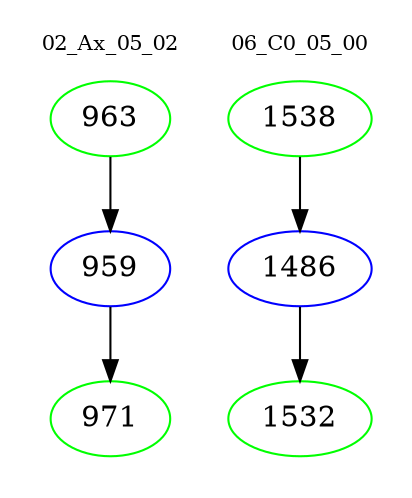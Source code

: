 digraph{
subgraph cluster_0 {
color = white
label = "02_Ax_05_02";
fontsize=10;
T0_963 [label="963", color="green"]
T0_963 -> T0_959 [color="black"]
T0_959 [label="959", color="blue"]
T0_959 -> T0_971 [color="black"]
T0_971 [label="971", color="green"]
}
subgraph cluster_1 {
color = white
label = "06_C0_05_00";
fontsize=10;
T1_1538 [label="1538", color="green"]
T1_1538 -> T1_1486 [color="black"]
T1_1486 [label="1486", color="blue"]
T1_1486 -> T1_1532 [color="black"]
T1_1532 [label="1532", color="green"]
}
}
